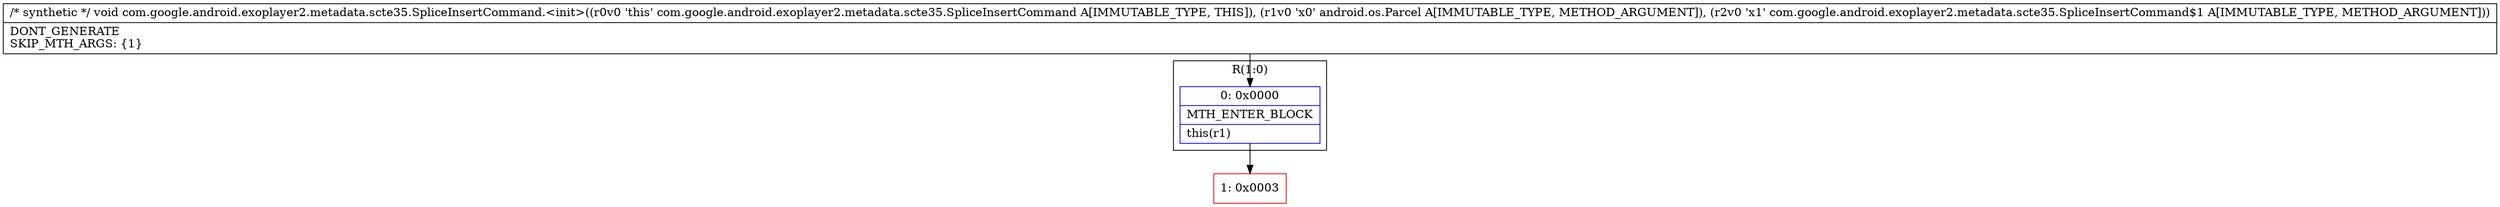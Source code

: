 digraph "CFG forcom.google.android.exoplayer2.metadata.scte35.SpliceInsertCommand.\<init\>(Landroid\/os\/Parcel;Lcom\/google\/android\/exoplayer2\/metadata\/scte35\/SpliceInsertCommand$1;)V" {
subgraph cluster_Region_1064056404 {
label = "R(1:0)";
node [shape=record,color=blue];
Node_0 [shape=record,label="{0\:\ 0x0000|MTH_ENTER_BLOCK\l|this(r1)\l}"];
}
Node_1 [shape=record,color=red,label="{1\:\ 0x0003}"];
MethodNode[shape=record,label="{\/* synthetic *\/ void com.google.android.exoplayer2.metadata.scte35.SpliceInsertCommand.\<init\>((r0v0 'this' com.google.android.exoplayer2.metadata.scte35.SpliceInsertCommand A[IMMUTABLE_TYPE, THIS]), (r1v0 'x0' android.os.Parcel A[IMMUTABLE_TYPE, METHOD_ARGUMENT]), (r2v0 'x1' com.google.android.exoplayer2.metadata.scte35.SpliceInsertCommand$1 A[IMMUTABLE_TYPE, METHOD_ARGUMENT]))  | DONT_GENERATE\lSKIP_MTH_ARGS: \{1\}\l}"];
MethodNode -> Node_0;
Node_0 -> Node_1;
}

